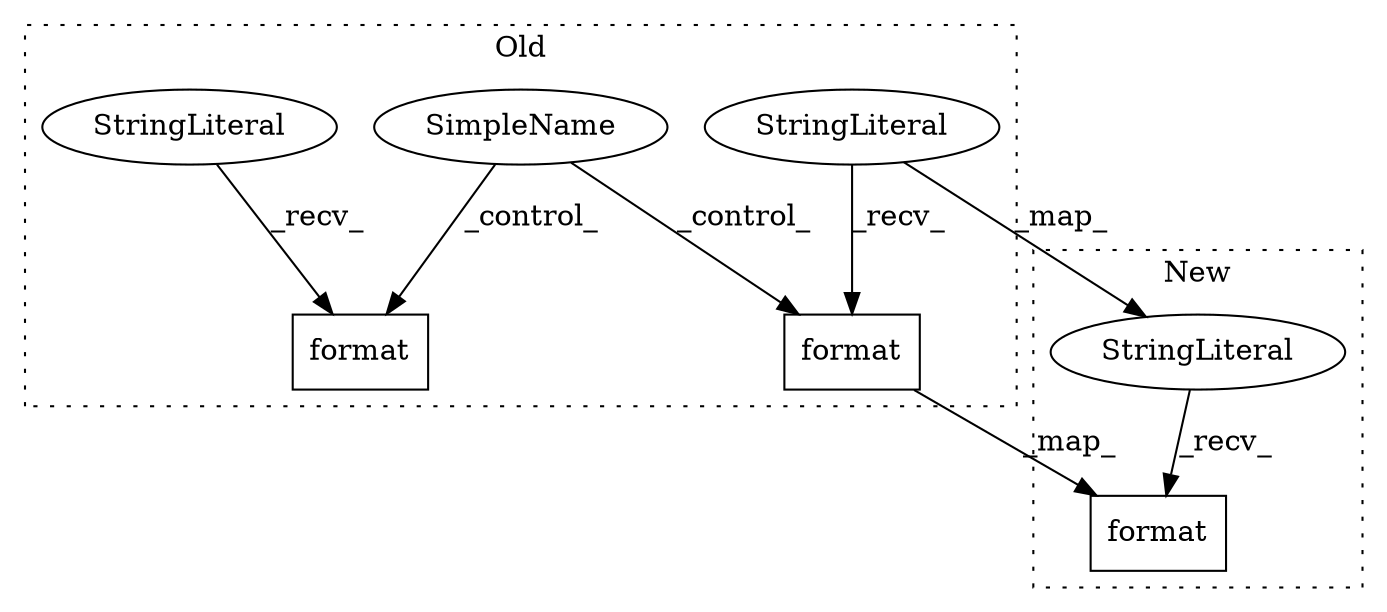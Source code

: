 digraph G {
subgraph cluster0 {
1 [label="format" a="32" s="1182,1190" l="7,1" shape="box"];
4 [label="StringLiteral" a="45" s="1163" l="18" shape="ellipse"];
5 [label="SimpleName" a="42" s="" l="" shape="ellipse"];
6 [label="format" a="32" s="1255,1263" l="7,1" shape="box"];
7 [label="StringLiteral" a="45" s="1236" l="18" shape="ellipse"];
label = "Old";
style="dotted";
}
subgraph cluster1 {
2 [label="format" a="32" s="1226,1234" l="7,1" shape="box"];
3 [label="StringLiteral" a="45" s="1211" l="14" shape="ellipse"];
label = "New";
style="dotted";
}
1 -> 2 [label="_map_"];
3 -> 2 [label="_recv_"];
4 -> 1 [label="_recv_"];
4 -> 3 [label="_map_"];
5 -> 6 [label="_control_"];
5 -> 1 [label="_control_"];
7 -> 6 [label="_recv_"];
}